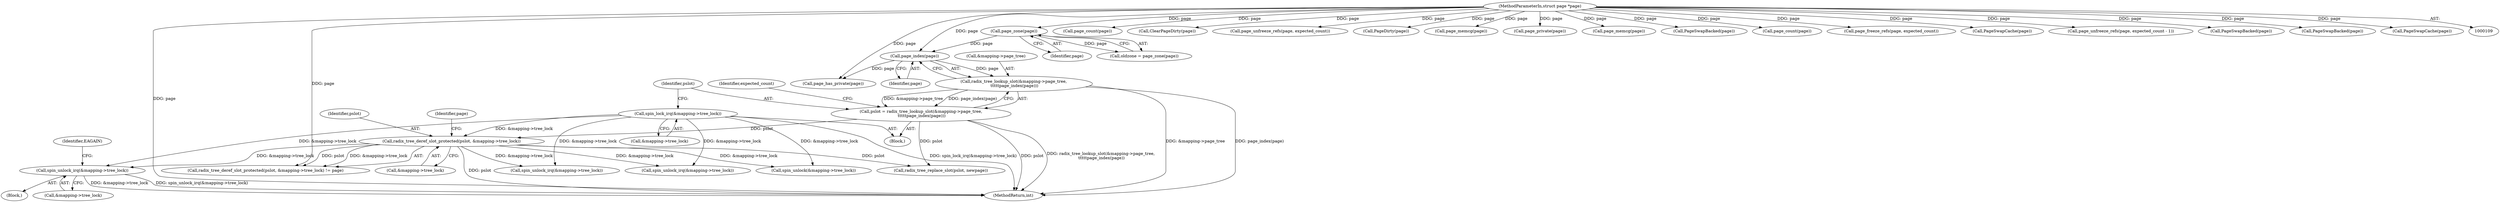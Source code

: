 digraph "0_linux_42cb14b110a5698ccf26ce59c4441722605a3743_0@pointer" {
"1000207" [label="(Call,spin_unlock_irq(&mapping->tree_lock))"];
"1000199" [label="(Call,radix_tree_deref_slot_protected(pslot, &mapping->tree_lock))"];
"1000177" [label="(Call,pslot = radix_tree_lookup_slot(&mapping->page_tree,\n \t\t\t\t\tpage_index(page)))"];
"1000179" [label="(Call,radix_tree_lookup_slot(&mapping->page_tree,\n \t\t\t\t\tpage_index(page)))"];
"1000184" [label="(Call,page_index(page))"];
"1000166" [label="(Call,page_zone(page))"];
"1000112" [label="(MethodParameterIn,struct page *page)"];
"1000172" [label="(Call,spin_lock_irq(&mapping->tree_lock))"];
"1000116" [label="(Block,)"];
"1000133" [label="(Call,page_count(page))"];
"1000190" [label="(Call,page_has_private(page))"];
"1000294" [label="(Call,ClearPageDirty(page))"];
"1000173" [label="(Call,&mapping->tree_lock)"];
"1000177" [label="(Call,pslot = radix_tree_lookup_slot(&mapping->page_tree,\n \t\t\t\t\tpage_index(page)))"];
"1000241" [label="(Call,page_unfreeze_refs(page, expected_count))"];
"1000289" [label="(Call,PageDirty(page))"];
"1000254" [label="(Call,page_memcg(page))"];
"1000285" [label="(Call,page_private(page))"];
"1000141" [label="(Call,page_memcg(page))"];
"1000200" [label="(Identifier,pslot)"];
"1000184" [label="(Call,page_index(page))"];
"1000324" [label="(Call,PageSwapBacked(page))"];
"1000195" [label="(Call,page_count(page))"];
"1000166" [label="(Call,page_zone(page))"];
"1000164" [label="(Call,oldzone = page_zone(page))"];
"1000198" [label="(Call,radix_tree_deref_slot_protected(pslot, &mapping->tree_lock) != page)"];
"1000187" [label="(Identifier,expected_count)"];
"1000217" [label="(Call,page_freeze_refs(page, expected_count))"];
"1000327" [label="(Call,PageSwapCache(page))"];
"1000214" [label="(Identifier,EAGAIN)"];
"1000178" [label="(Identifier,pslot)"];
"1000205" [label="(Identifier,page)"];
"1000201" [label="(Call,&mapping->tree_lock)"];
"1000244" [label="(Call,spin_unlock_irq(&mapping->tree_lock))"];
"1000301" [label="(Call,page_unfreeze_refs(page, expected_count - 1))"];
"1000351" [label="(MethodReturn,int)"];
"1000112" [label="(MethodParameterIn,struct page *page)"];
"1000221" [label="(Call,spin_unlock_irq(&mapping->tree_lock))"];
"1000306" [label="(Call,spin_unlock(&mapping->tree_lock))"];
"1000206" [label="(Block,)"];
"1000158" [label="(Call,PageSwapBacked(page))"];
"1000298" [label="(Call,radix_tree_replace_slot(pslot, newpage))"];
"1000180" [label="(Call,&mapping->page_tree)"];
"1000271" [label="(Call,PageSwapBacked(page))"];
"1000208" [label="(Call,&mapping->tree_lock)"];
"1000172" [label="(Call,spin_lock_irq(&mapping->tree_lock))"];
"1000278" [label="(Call,PageSwapCache(page))"];
"1000179" [label="(Call,radix_tree_lookup_slot(&mapping->page_tree,\n \t\t\t\t\tpage_index(page)))"];
"1000167" [label="(Identifier,page)"];
"1000185" [label="(Identifier,page)"];
"1000199" [label="(Call,radix_tree_deref_slot_protected(pslot, &mapping->tree_lock))"];
"1000207" [label="(Call,spin_unlock_irq(&mapping->tree_lock))"];
"1000207" -> "1000206"  [label="AST: "];
"1000207" -> "1000208"  [label="CFG: "];
"1000208" -> "1000207"  [label="AST: "];
"1000214" -> "1000207"  [label="CFG: "];
"1000207" -> "1000351"  [label="DDG: spin_unlock_irq(&mapping->tree_lock)"];
"1000207" -> "1000351"  [label="DDG: &mapping->tree_lock"];
"1000199" -> "1000207"  [label="DDG: &mapping->tree_lock"];
"1000172" -> "1000207"  [label="DDG: &mapping->tree_lock"];
"1000199" -> "1000198"  [label="AST: "];
"1000199" -> "1000201"  [label="CFG: "];
"1000200" -> "1000199"  [label="AST: "];
"1000201" -> "1000199"  [label="AST: "];
"1000205" -> "1000199"  [label="CFG: "];
"1000199" -> "1000351"  [label="DDG: pslot"];
"1000199" -> "1000198"  [label="DDG: pslot"];
"1000199" -> "1000198"  [label="DDG: &mapping->tree_lock"];
"1000177" -> "1000199"  [label="DDG: pslot"];
"1000172" -> "1000199"  [label="DDG: &mapping->tree_lock"];
"1000199" -> "1000221"  [label="DDG: &mapping->tree_lock"];
"1000199" -> "1000244"  [label="DDG: &mapping->tree_lock"];
"1000199" -> "1000298"  [label="DDG: pslot"];
"1000199" -> "1000306"  [label="DDG: &mapping->tree_lock"];
"1000177" -> "1000116"  [label="AST: "];
"1000177" -> "1000179"  [label="CFG: "];
"1000178" -> "1000177"  [label="AST: "];
"1000179" -> "1000177"  [label="AST: "];
"1000187" -> "1000177"  [label="CFG: "];
"1000177" -> "1000351"  [label="DDG: pslot"];
"1000177" -> "1000351"  [label="DDG: radix_tree_lookup_slot(&mapping->page_tree,\n \t\t\t\t\tpage_index(page))"];
"1000179" -> "1000177"  [label="DDG: &mapping->page_tree"];
"1000179" -> "1000177"  [label="DDG: page_index(page)"];
"1000177" -> "1000298"  [label="DDG: pslot"];
"1000179" -> "1000184"  [label="CFG: "];
"1000180" -> "1000179"  [label="AST: "];
"1000184" -> "1000179"  [label="AST: "];
"1000179" -> "1000351"  [label="DDG: page_index(page)"];
"1000179" -> "1000351"  [label="DDG: &mapping->page_tree"];
"1000184" -> "1000179"  [label="DDG: page"];
"1000184" -> "1000185"  [label="CFG: "];
"1000185" -> "1000184"  [label="AST: "];
"1000166" -> "1000184"  [label="DDG: page"];
"1000112" -> "1000184"  [label="DDG: page"];
"1000184" -> "1000190"  [label="DDG: page"];
"1000166" -> "1000164"  [label="AST: "];
"1000166" -> "1000167"  [label="CFG: "];
"1000167" -> "1000166"  [label="AST: "];
"1000164" -> "1000166"  [label="CFG: "];
"1000166" -> "1000164"  [label="DDG: page"];
"1000112" -> "1000166"  [label="DDG: page"];
"1000112" -> "1000109"  [label="AST: "];
"1000112" -> "1000351"  [label="DDG: page"];
"1000112" -> "1000133"  [label="DDG: page"];
"1000112" -> "1000141"  [label="DDG: page"];
"1000112" -> "1000158"  [label="DDG: page"];
"1000112" -> "1000190"  [label="DDG: page"];
"1000112" -> "1000195"  [label="DDG: page"];
"1000112" -> "1000198"  [label="DDG: page"];
"1000112" -> "1000217"  [label="DDG: page"];
"1000112" -> "1000241"  [label="DDG: page"];
"1000112" -> "1000254"  [label="DDG: page"];
"1000112" -> "1000271"  [label="DDG: page"];
"1000112" -> "1000278"  [label="DDG: page"];
"1000112" -> "1000285"  [label="DDG: page"];
"1000112" -> "1000289"  [label="DDG: page"];
"1000112" -> "1000294"  [label="DDG: page"];
"1000112" -> "1000301"  [label="DDG: page"];
"1000112" -> "1000324"  [label="DDG: page"];
"1000112" -> "1000327"  [label="DDG: page"];
"1000172" -> "1000116"  [label="AST: "];
"1000172" -> "1000173"  [label="CFG: "];
"1000173" -> "1000172"  [label="AST: "];
"1000178" -> "1000172"  [label="CFG: "];
"1000172" -> "1000351"  [label="DDG: spin_lock_irq(&mapping->tree_lock)"];
"1000172" -> "1000221"  [label="DDG: &mapping->tree_lock"];
"1000172" -> "1000244"  [label="DDG: &mapping->tree_lock"];
"1000172" -> "1000306"  [label="DDG: &mapping->tree_lock"];
}
